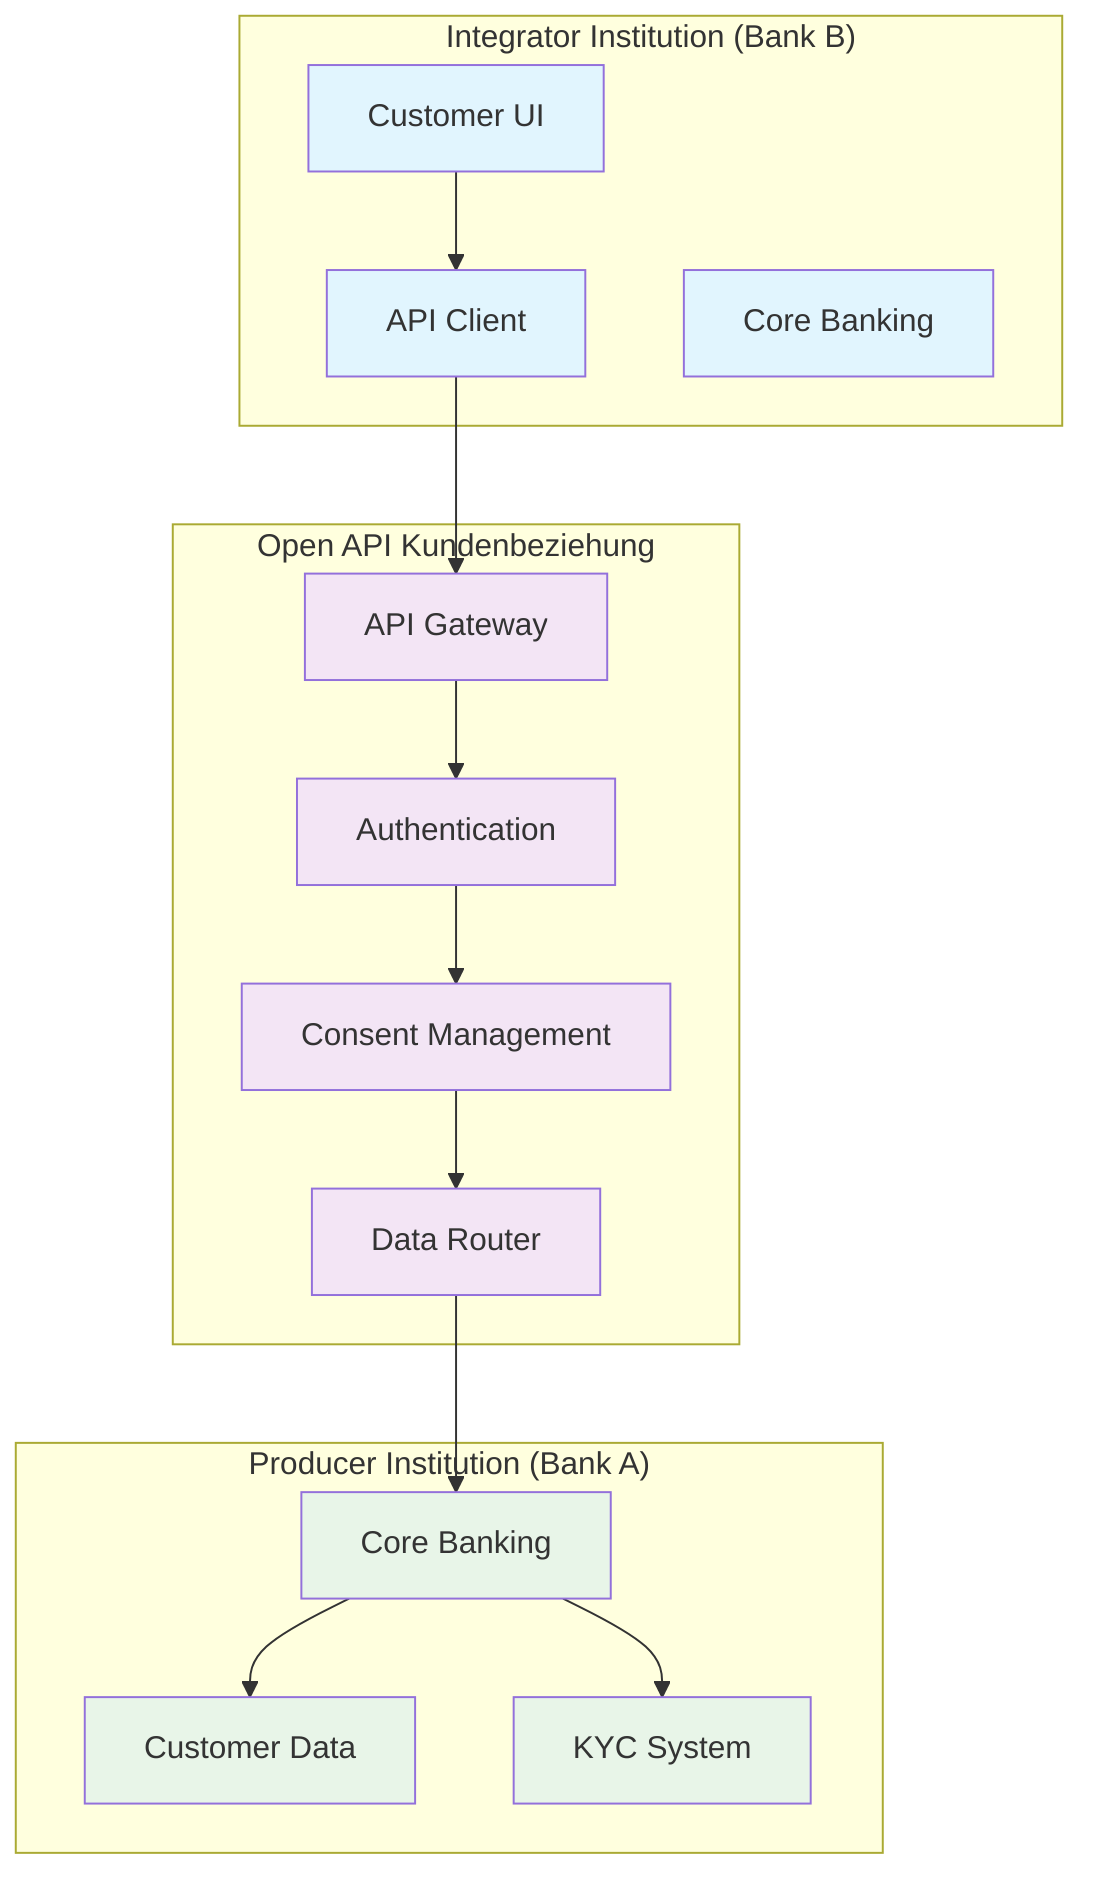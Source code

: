 graph TB
    subgraph "Integrator Institution (Bank B)"
        B_UI[Customer UI]
        B_API[API Client]
        B_Core[Core Banking]
    end
    
    subgraph "Open API Kundenbeziehung"
        API_GW[API Gateway]
        API_Auth[Authentication]
        API_Consent[Consent Management]
        API_Data[Data Router]
    end
    
    subgraph "Producer Institution (Bank A)"
        A_Core[Core Banking]
        A_Data[Customer Data]
        A_KYC[KYC System]
    end
    
    B_UI --> B_API
    B_API --> API_GW
    API_GW --> API_Auth
    API_Auth --> API_Consent  
    API_Consent --> API_Data
    API_Data --> A_Core
    A_Core --> A_Data
    A_Core --> A_KYC
    
    classDef integrator fill:#e1f5fe
    classDef api fill:#f3e5f5  
    classDef producer fill:#e8f5e8
    
    class B_UI,B_API,B_Core integrator
    class API_GW,API_Auth,API_Consent,API_Data api
    class A_Core,A_Data,A_KYC producer
